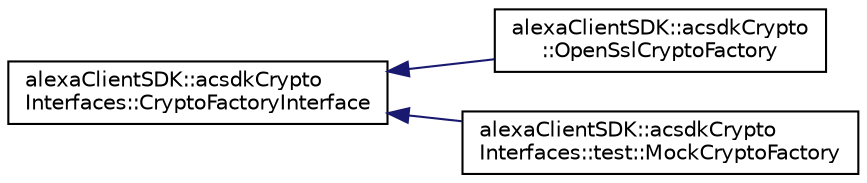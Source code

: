 digraph "Graphical Class Hierarchy"
{
  edge [fontname="Helvetica",fontsize="10",labelfontname="Helvetica",labelfontsize="10"];
  node [fontname="Helvetica",fontsize="10",shape=record];
  rankdir="LR";
  Node0 [label="alexaClientSDK::acsdkCrypto\lInterfaces::CryptoFactoryInterface",height=0.2,width=0.4,color="black", fillcolor="white", style="filled",URL="$classalexa_client_s_d_k_1_1acsdk_crypto_interfaces_1_1_crypto_factory_interface.html",tooltip="Crypto API factory interface. "];
  Node0 -> Node1 [dir="back",color="midnightblue",fontsize="10",style="solid",fontname="Helvetica"];
  Node1 [label="alexaClientSDK::acsdkCrypto\l::OpenSslCryptoFactory",height=0.2,width=0.4,color="black", fillcolor="white", style="filled",URL="$classalexa_client_s_d_k_1_1acsdk_crypto_1_1_open_ssl_crypto_factory.html",tooltip="Cryptography factory implementation based on OpenSSL. "];
  Node0 -> Node2 [dir="back",color="midnightblue",fontsize="10",style="solid",fontname="Helvetica"];
  Node2 [label="alexaClientSDK::acsdkCrypto\lInterfaces::test::MockCryptoFactory",height=0.2,width=0.4,color="black", fillcolor="white", style="filled",URL="$classalexa_client_s_d_k_1_1acsdk_crypto_interfaces_1_1test_1_1_mock_crypto_factory.html"];
}
